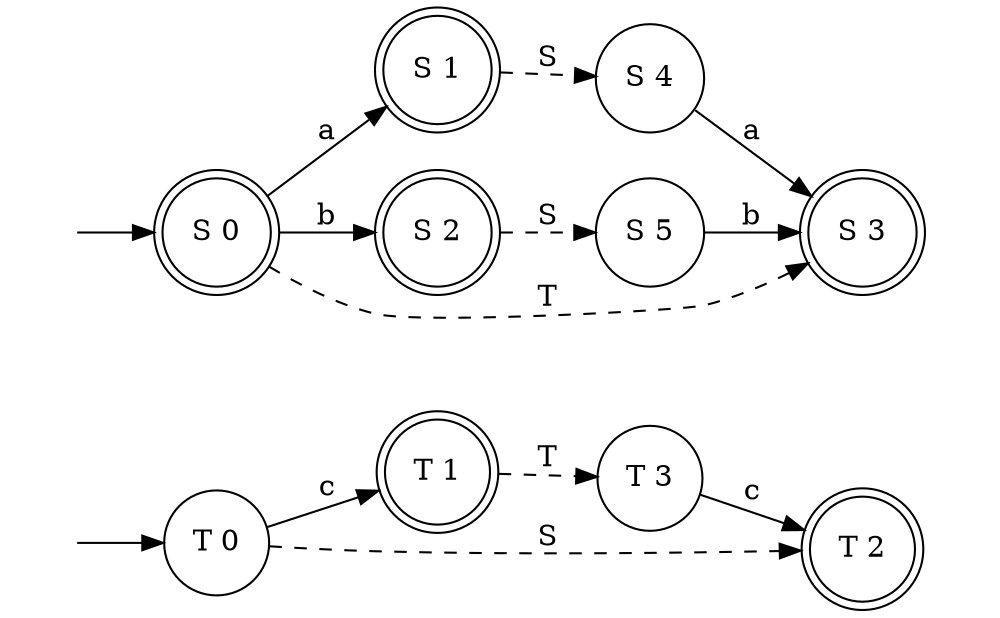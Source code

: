 digraph g {
margin=0;
pad="0.5,0.05";
rankdir=LR;
__start0 [label="" shape="none" width="0"];
__start1 [label="" shape="none" width="0"];

	s0 [shape="doublecircle" label="S 0"];
	s1 [shape="doublecircle" label="S 1"];
	s2 [shape="doublecircle" label="S 2"];
	s3 [shape="doublecircle" label="S 3"];
	s4 [shape="circle" label="S 4"];
	s5 [shape="circle" label="S 5"];
	s6 [shape="circle" label="T 0"];
	s7 [shape="doublecircle" label="T 1"];
	s8 [shape="doublecircle" label="T 2"];
	s9 [shape="circle" label="T 3"];
	s0 -> s1 [label="a"];
	s0 -> s2 [label="b"];
	s0 -> s3 [style="dashed" label="T"];
	s1 -> s4 [style="dashed" label="S"];
	s2 -> s5 [style="dashed" label="S"];
	s4 -> s3 [label="a"];
	s5 -> s3 [label="b"];
	s6 -> s7 [label="c"];
	s6 -> s8 [style="dashed" label="S"];
	s7 -> s9 [style="dashed" label="T"];
	s9 -> s8 [label="c"];

__start0 -> s6;
__start1 -> s0;
}
